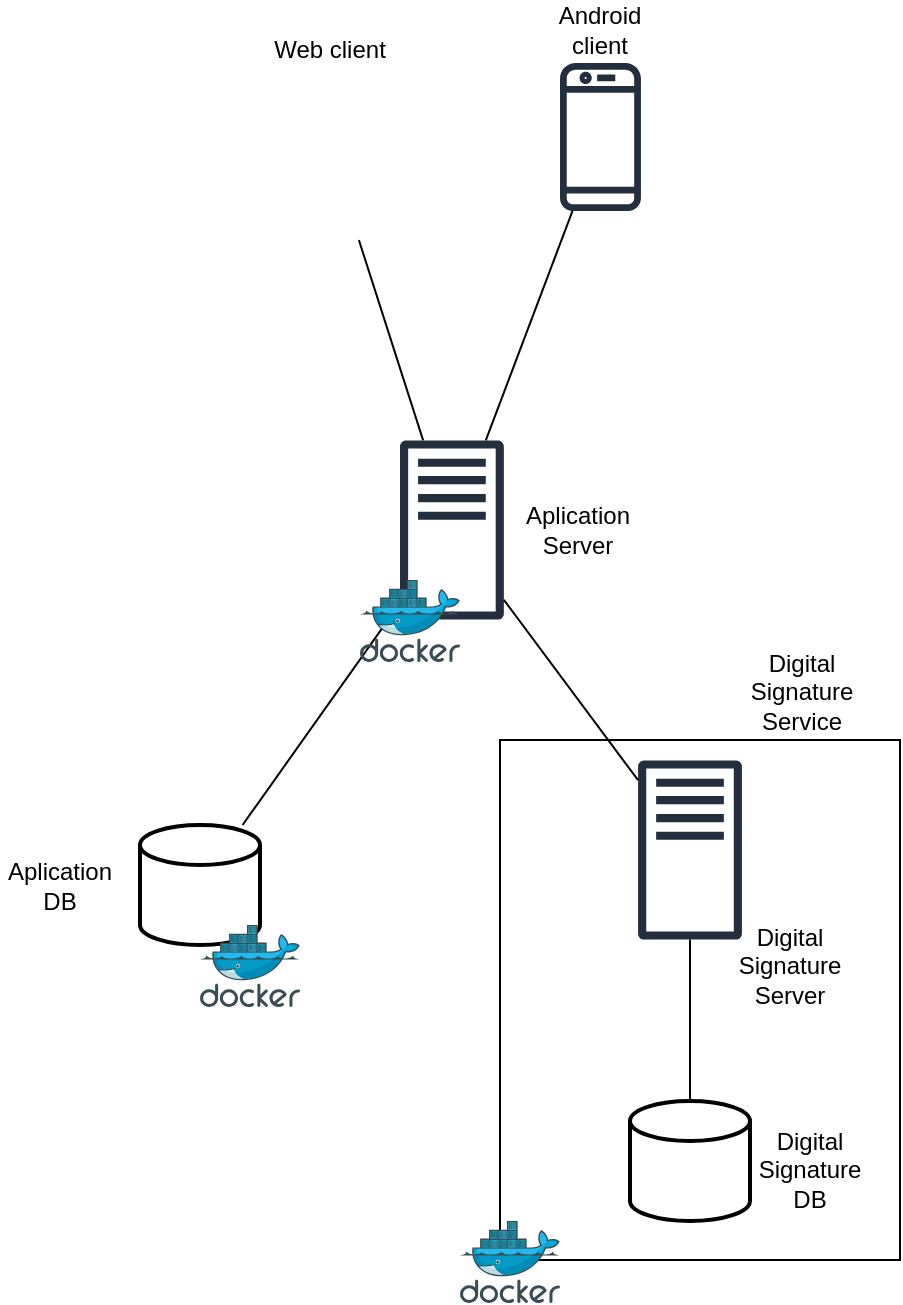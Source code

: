 <mxfile version="15.5.9" type="device"><diagram id="r2OujL6dHUsTeFpSeNax" name="Page-1"><mxGraphModel dx="582" dy="1600" grid="1" gridSize="10" guides="1" tooltips="1" connect="1" arrows="1" fold="1" page="1" pageScale="1" pageWidth="850" pageHeight="1100" math="0" shadow="0"><root><mxCell id="0"/><mxCell id="1" parent="0"/><mxCell id="ADzVPVsFXGzkKiVWiDao-12" value="" style="rounded=0;whiteSpace=wrap;html=1;" vertex="1" parent="1"><mxGeometry x="310" y="520" width="200" height="260" as="geometry"/></mxCell><mxCell id="ADzVPVsFXGzkKiVWiDao-1" value="" style="strokeWidth=2;html=1;shape=mxgraph.flowchart.database;whiteSpace=wrap;" vertex="1" parent="1"><mxGeometry x="130" y="562.5" width="60" height="60" as="geometry"/></mxCell><mxCell id="ADzVPVsFXGzkKiVWiDao-2" value="" style="sketch=0;aspect=fixed;html=1;points=[];align=center;image;fontSize=12;image=img/lib/mscae/Docker.svg;" vertex="1" parent="1"><mxGeometry x="160" y="612.5" width="50" height="41" as="geometry"/></mxCell><mxCell id="ADzVPVsFXGzkKiVWiDao-3" value="" style="sketch=0;outlineConnect=0;fontColor=#232F3E;gradientColor=none;fillColor=#232F3E;strokeColor=none;dashed=0;verticalLabelPosition=bottom;verticalAlign=top;align=center;html=1;fontSize=12;fontStyle=0;aspect=fixed;pointerEvents=1;shape=mxgraph.aws4.traditional_server;" vertex="1" parent="1"><mxGeometry x="260" y="370" width="51.92" height="90" as="geometry"/></mxCell><mxCell id="ADzVPVsFXGzkKiVWiDao-6" value="" style="sketch=0;outlineConnect=0;fontColor=#232F3E;gradientColor=none;fillColor=#232F3E;strokeColor=none;dashed=0;verticalLabelPosition=bottom;verticalAlign=top;align=center;html=1;fontSize=12;fontStyle=0;aspect=fixed;pointerEvents=1;shape=mxgraph.aws4.traditional_server;" vertex="1" parent="1"><mxGeometry x="379.04" y="530" width="51.92" height="90" as="geometry"/></mxCell><mxCell id="ADzVPVsFXGzkKiVWiDao-8" value="" style="sketch=0;aspect=fixed;html=1;points=[];align=center;image;fontSize=12;image=img/lib/mscae/Docker.svg;" vertex="1" parent="1"><mxGeometry x="290" y="760.5" width="50" height="41" as="geometry"/></mxCell><mxCell id="ADzVPVsFXGzkKiVWiDao-11" value="" style="strokeWidth=2;html=1;shape=mxgraph.flowchart.database;whiteSpace=wrap;" vertex="1" parent="1"><mxGeometry x="375" y="700.5" width="60" height="60" as="geometry"/></mxCell><mxCell id="ADzVPVsFXGzkKiVWiDao-5" value="" style="shape=image;html=1;verticalAlign=top;verticalLabelPosition=bottom;labelBackgroundColor=#ffffff;imageAspect=0;aspect=fixed;image=https://cdn4.iconfinder.com/data/icons/business-solid-the-capitalism/64/Contract_sign-128.png" vertex="1" parent="1"><mxGeometry x="350" y="594.5" width="53.5" height="53.5" as="geometry"/></mxCell><mxCell id="ADzVPVsFXGzkKiVWiDao-13" value="" style="endArrow=none;html=1;rounded=0;" edge="1" parent="1" source="ADzVPVsFXGzkKiVWiDao-11" target="ADzVPVsFXGzkKiVWiDao-6"><mxGeometry width="50" height="50" relative="1" as="geometry"><mxPoint x="280" y="840" as="sourcePoint"/><mxPoint x="330" y="790" as="targetPoint"/></mxGeometry></mxCell><mxCell id="ADzVPVsFXGzkKiVWiDao-16" value="" style="endArrow=none;html=1;rounded=0;" edge="1" parent="1" source="ADzVPVsFXGzkKiVWiDao-6" target="ADzVPVsFXGzkKiVWiDao-3"><mxGeometry width="50" height="50" relative="1" as="geometry"><mxPoint x="280" y="840" as="sourcePoint"/><mxPoint x="330" y="790" as="targetPoint"/></mxGeometry></mxCell><mxCell id="ADzVPVsFXGzkKiVWiDao-17" value="" style="endArrow=none;html=1;rounded=0;" edge="1" parent="1" source="ADzVPVsFXGzkKiVWiDao-1" target="ADzVPVsFXGzkKiVWiDao-3"><mxGeometry width="50" height="50" relative="1" as="geometry"><mxPoint x="280" y="840" as="sourcePoint"/><mxPoint x="330" y="790" as="targetPoint"/></mxGeometry></mxCell><mxCell id="ADzVPVsFXGzkKiVWiDao-9" value="" style="sketch=0;aspect=fixed;html=1;points=[];align=center;image;fontSize=12;image=img/lib/mscae/Docker.svg;" vertex="1" parent="1"><mxGeometry x="240" y="440" width="50" height="41" as="geometry"/></mxCell><mxCell id="ADzVPVsFXGzkKiVWiDao-19" value="" style="sketch=0;outlineConnect=0;fontColor=#232F3E;gradientColor=none;fillColor=#232F3E;strokeColor=none;dashed=0;verticalLabelPosition=bottom;verticalAlign=top;align=center;html=1;fontSize=12;fontStyle=0;aspect=fixed;pointerEvents=1;shape=mxgraph.aws4.mobile_client;" vertex="1" parent="1"><mxGeometry x="340" y="180" width="40.47" height="77" as="geometry"/></mxCell><mxCell id="ADzVPVsFXGzkKiVWiDao-20" value="" style="shape=image;html=1;verticalAlign=top;verticalLabelPosition=bottom;labelBackgroundColor=#ffffff;imageAspect=0;aspect=fixed;image=https://cdn4.iconfinder.com/data/icons/multimedia-75/512/multimedia-37-128.png" vertex="1" parent="1"><mxGeometry x="180" y="180" width="90" height="90" as="geometry"/></mxCell><mxCell id="ADzVPVsFXGzkKiVWiDao-21" value="" style="endArrow=none;html=1;rounded=0;" edge="1" parent="1" source="ADzVPVsFXGzkKiVWiDao-3" target="ADzVPVsFXGzkKiVWiDao-20"><mxGeometry width="50" height="50" relative="1" as="geometry"><mxPoint x="280" y="840" as="sourcePoint"/><mxPoint x="330" y="790" as="targetPoint"/></mxGeometry></mxCell><mxCell id="ADzVPVsFXGzkKiVWiDao-22" value="" style="endArrow=none;html=1;rounded=0;" edge="1" parent="1" source="ADzVPVsFXGzkKiVWiDao-3" target="ADzVPVsFXGzkKiVWiDao-19"><mxGeometry width="50" height="50" relative="1" as="geometry"><mxPoint x="280" y="840" as="sourcePoint"/><mxPoint x="330" y="790" as="targetPoint"/></mxGeometry></mxCell><mxCell id="ADzVPVsFXGzkKiVWiDao-23" value="&lt;div&gt;Web client&lt;/div&gt;" style="text;html=1;strokeColor=none;fillColor=none;align=center;verticalAlign=middle;whiteSpace=wrap;rounded=0;" vertex="1" parent="1"><mxGeometry x="195" y="160" width="60" height="30" as="geometry"/></mxCell><mxCell id="ADzVPVsFXGzkKiVWiDao-24" value="Android client" style="text;html=1;strokeColor=none;fillColor=none;align=center;verticalAlign=middle;whiteSpace=wrap;rounded=0;" vertex="1" parent="1"><mxGeometry x="330.24" y="150" width="60" height="30" as="geometry"/></mxCell><mxCell id="ADzVPVsFXGzkKiVWiDao-25" value="Aplication Server" style="text;html=1;strokeColor=none;fillColor=none;align=center;verticalAlign=middle;whiteSpace=wrap;rounded=0;" vertex="1" parent="1"><mxGeometry x="319.04" y="400" width="60" height="30" as="geometry"/></mxCell><mxCell id="ADzVPVsFXGzkKiVWiDao-26" value="&lt;div&gt;Aplication DB&lt;/div&gt;" style="text;html=1;strokeColor=none;fillColor=none;align=center;verticalAlign=middle;whiteSpace=wrap;rounded=0;" vertex="1" parent="1"><mxGeometry x="60" y="577.5" width="60" height="30" as="geometry"/></mxCell><mxCell id="ADzVPVsFXGzkKiVWiDao-27" value="Digital Signature Service" style="text;html=1;strokeColor=none;fillColor=none;align=center;verticalAlign=middle;whiteSpace=wrap;rounded=0;" vertex="1" parent="1"><mxGeometry x="430.96" y="481" width="60" height="30" as="geometry"/></mxCell><mxCell id="ADzVPVsFXGzkKiVWiDao-28" value="Digital Signature Server" style="text;html=1;strokeColor=none;fillColor=none;align=center;verticalAlign=middle;whiteSpace=wrap;rounded=0;" vertex="1" parent="1"><mxGeometry x="425" y="618" width="60" height="30" as="geometry"/></mxCell><mxCell id="ADzVPVsFXGzkKiVWiDao-29" value="&lt;div&gt;Digital Signature DB&lt;/div&gt;" style="text;html=1;strokeColor=none;fillColor=none;align=center;verticalAlign=middle;whiteSpace=wrap;rounded=0;" vertex="1" parent="1"><mxGeometry x="435" y="720" width="60" height="30" as="geometry"/></mxCell></root></mxGraphModel></diagram></mxfile>